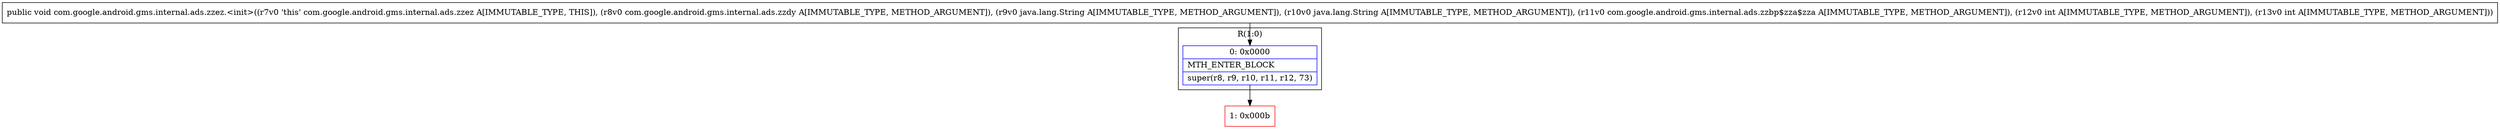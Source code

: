 digraph "CFG forcom.google.android.gms.internal.ads.zzez.\<init\>(Lcom\/google\/android\/gms\/internal\/ads\/zzdy;Ljava\/lang\/String;Ljava\/lang\/String;Lcom\/google\/android\/gms\/internal\/ads\/zzbp$zza$zza;II)V" {
subgraph cluster_Region_763417007 {
label = "R(1:0)";
node [shape=record,color=blue];
Node_0 [shape=record,label="{0\:\ 0x0000|MTH_ENTER_BLOCK\l|super(r8, r9, r10, r11, r12, 73)\l}"];
}
Node_1 [shape=record,color=red,label="{1\:\ 0x000b}"];
MethodNode[shape=record,label="{public void com.google.android.gms.internal.ads.zzez.\<init\>((r7v0 'this' com.google.android.gms.internal.ads.zzez A[IMMUTABLE_TYPE, THIS]), (r8v0 com.google.android.gms.internal.ads.zzdy A[IMMUTABLE_TYPE, METHOD_ARGUMENT]), (r9v0 java.lang.String A[IMMUTABLE_TYPE, METHOD_ARGUMENT]), (r10v0 java.lang.String A[IMMUTABLE_TYPE, METHOD_ARGUMENT]), (r11v0 com.google.android.gms.internal.ads.zzbp$zza$zza A[IMMUTABLE_TYPE, METHOD_ARGUMENT]), (r12v0 int A[IMMUTABLE_TYPE, METHOD_ARGUMENT]), (r13v0 int A[IMMUTABLE_TYPE, METHOD_ARGUMENT])) }"];
MethodNode -> Node_0;
Node_0 -> Node_1;
}

